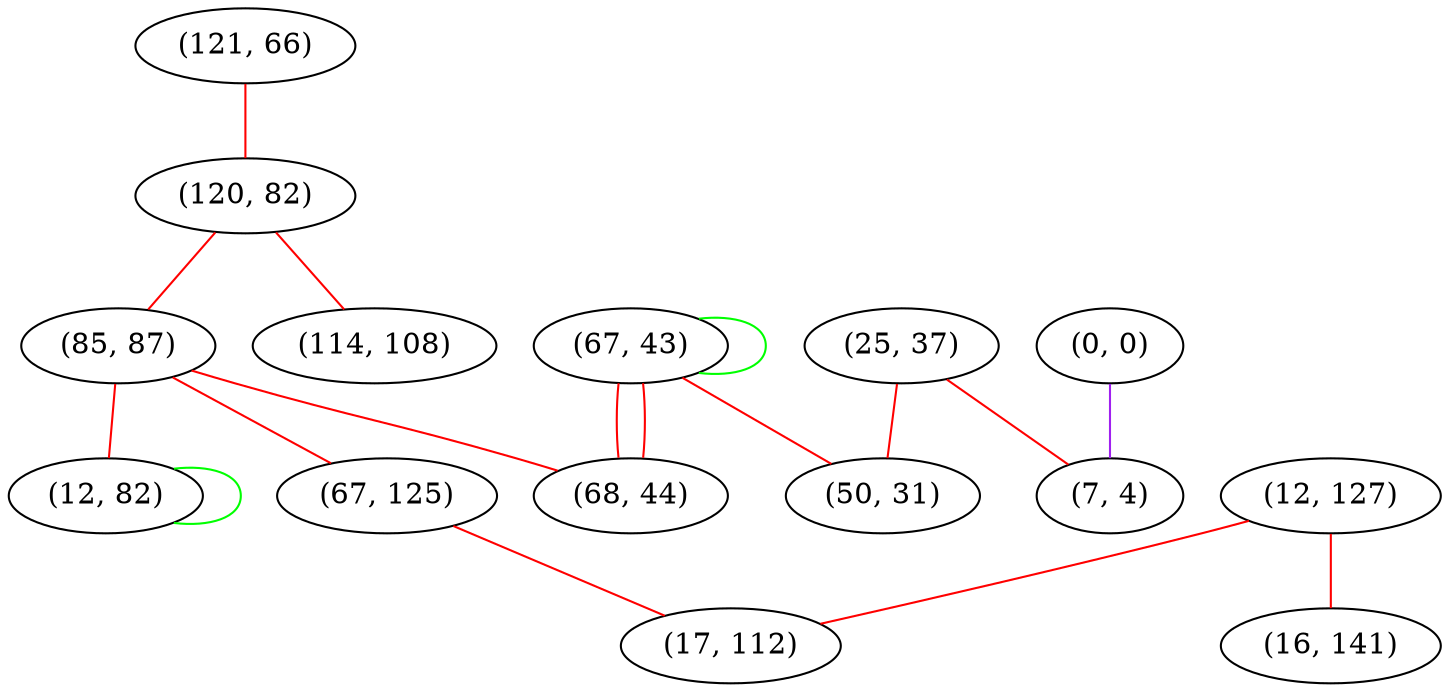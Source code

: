 graph "" {
"(121, 66)";
"(0, 0)";
"(120, 82)";
"(25, 37)";
"(85, 87)";
"(67, 43)";
"(7, 4)";
"(12, 82)";
"(12, 127)";
"(68, 44)";
"(67, 125)";
"(50, 31)";
"(17, 112)";
"(16, 141)";
"(114, 108)";
"(121, 66)" -- "(120, 82)"  [color=red, key=0, weight=1];
"(0, 0)" -- "(7, 4)"  [color=purple, key=0, weight=4];
"(120, 82)" -- "(85, 87)"  [color=red, key=0, weight=1];
"(120, 82)" -- "(114, 108)"  [color=red, key=0, weight=1];
"(25, 37)" -- "(7, 4)"  [color=red, key=0, weight=1];
"(25, 37)" -- "(50, 31)"  [color=red, key=0, weight=1];
"(85, 87)" -- "(12, 82)"  [color=red, key=0, weight=1];
"(85, 87)" -- "(68, 44)"  [color=red, key=0, weight=1];
"(85, 87)" -- "(67, 125)"  [color=red, key=0, weight=1];
"(67, 43)" -- "(50, 31)"  [color=red, key=0, weight=1];
"(67, 43)" -- "(68, 44)"  [color=red, key=0, weight=1];
"(67, 43)" -- "(68, 44)"  [color=red, key=1, weight=1];
"(67, 43)" -- "(67, 43)"  [color=green, key=0, weight=2];
"(12, 82)" -- "(12, 82)"  [color=green, key=0, weight=2];
"(12, 127)" -- "(17, 112)"  [color=red, key=0, weight=1];
"(12, 127)" -- "(16, 141)"  [color=red, key=0, weight=1];
"(67, 125)" -- "(17, 112)"  [color=red, key=0, weight=1];
}
